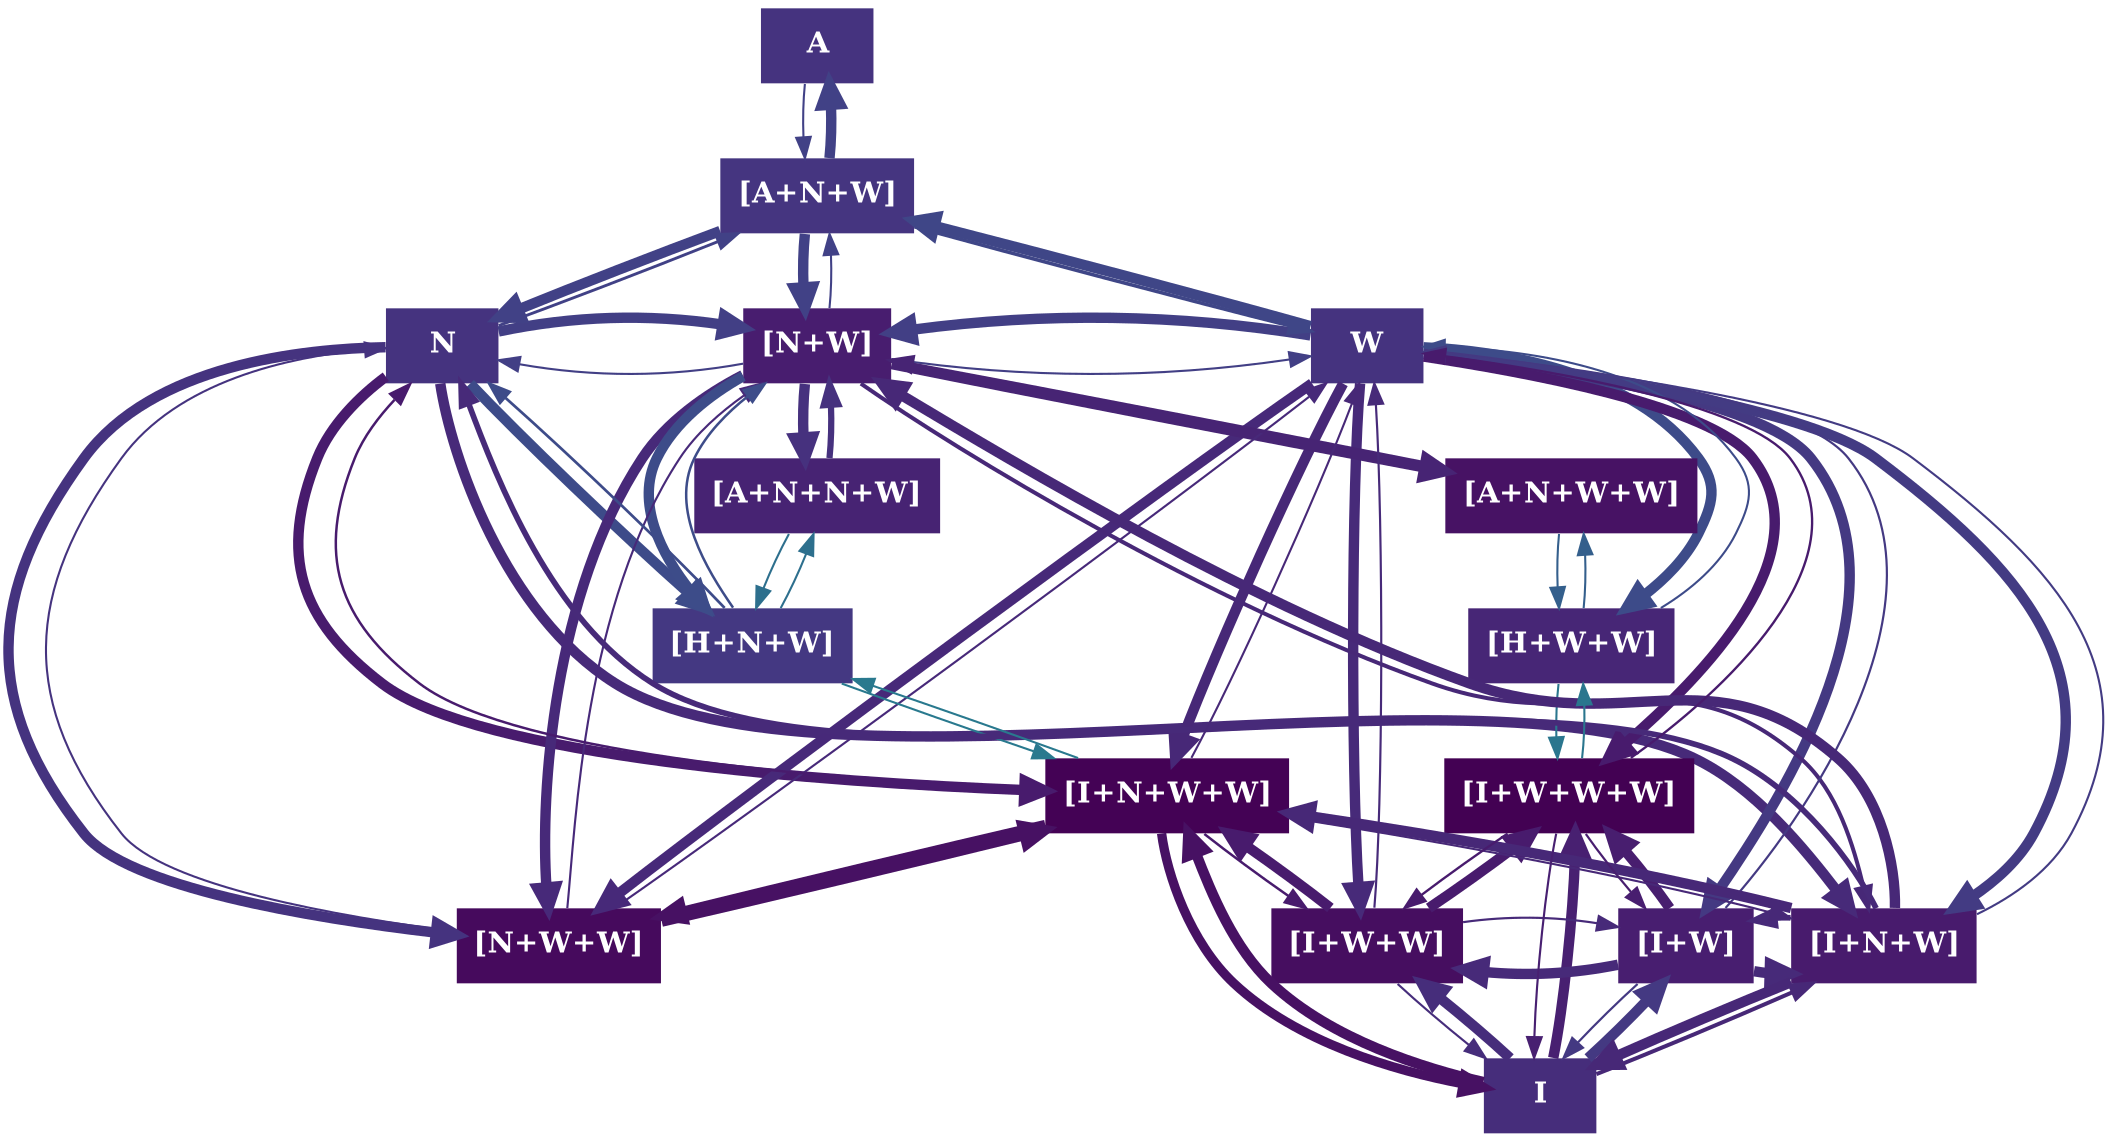 strict digraph {

    graph [
        rankdir=TB,
        ranksep=0.5,
        nodesep=0.25
    ];
    
    node [
        shape=plaintext,
        style=filled
    ];
    
    edge [
        weight=2.
    ];


    "A" [
        label=<
        <TABLE BORDER="0" CELLBORDER="0" CELLSPACING="0" CELLPADDING="0">
          <TR>
            <TD><FONT COLOR="#ffffff"><b>A</b></FONT></TD>
          </TR>
        </TABLE>
        >
        ,
        fillcolor="#45337f"
    ];
    
    "N" [
        label=<
        <TABLE BORDER="0" CELLBORDER="0" CELLSPACING="0" CELLPADDING="0">
          <TR>
            <TD><FONT COLOR="#ffffff"><b>N</b></FONT></TD>
          </TR>
        </TABLE>
        >
        ,
        fillcolor="#45337f"
    ];
    
    "W" [
        label=<
        <TABLE BORDER="0" CELLBORDER="0" CELLSPACING="0" CELLPADDING="0">
          <TR>
            <TD><FONT COLOR="#ffffff"><b>W</b></FONT></TD>
          </TR>
        </TABLE>
        >
        ,
        fillcolor="#45337f"
    ];
    
    "[N+W]" [
        label=<
        <TABLE BORDER="0" CELLBORDER="0" CELLSPACING="0" CELLPADDING="0">
          <TR>
            <TD><FONT COLOR="#ffffff"><b>[N+W]</b></FONT></TD>
          </TR>
        </TABLE>
        >
        ,
        fillcolor="#481d6f"
    ];
    
    "[A+N+W]" [
        label=<
        <TABLE BORDER="0" CELLBORDER="0" CELLSPACING="0" CELLPADDING="0">
          <TR>
            <TD><FONT COLOR="#ffffff"><b>[A+N+W]</b></FONT></TD>
          </TR>
        </TABLE>
        >
        ,
        fillcolor="#453580"
    ];
    
    "[N+W+W]" [
        label=<
        <TABLE BORDER="0" CELLBORDER="0" CELLSPACING="0" CELLPADDING="0">
          <TR>
            <TD><FONT COLOR="#ffffff"><b>[N+W+W]</b></FONT></TD>
          </TR>
        </TABLE>
        >
        ,
        fillcolor="#460a5d"
    ];
    
    "[A+N+N+W]" [
        label=<
        <TABLE BORDER="0" CELLBORDER="0" CELLSPACING="0" CELLPADDING="0">
          <TR>
            <TD><FONT COLOR="#ffffff"><b>[A+N+N+W]</b></FONT></TD>
          </TR>
        </TABLE>
        >
        ,
        fillcolor="#472373"
    ];
    
    "[A+N+W+W]" [
        label=<
        <TABLE BORDER="0" CELLBORDER="0" CELLSPACING="0" CELLPADDING="0">
          <TR>
            <TD><FONT COLOR="#ffffff"><b>[A+N+W+W]</b></FONT></TD>
          </TR>
        </TABLE>
        >
        ,
        fillcolor="#471264"
    ];
    
    "[H+N+W]" [
        label=<
        <TABLE BORDER="0" CELLBORDER="0" CELLSPACING="0" CELLPADDING="0">
          <TR>
            <TD><FONT COLOR="#ffffff"><b>[H+N+W]</b></FONT></TD>
          </TR>
        </TABLE>
        >
        ,
        fillcolor="#443882"
    ];
    
    "[H+W+W]" [
        label=<
        <TABLE BORDER="0" CELLBORDER="0" CELLSPACING="0" CELLPADDING="0">
          <TR>
            <TD><FONT COLOR="#ffffff"><b>[H+W+W]</b></FONT></TD>
          </TR>
        </TABLE>
        >
        ,
        fillcolor="#472676"
    ];
    
    "I" [
        label=<
        <TABLE BORDER="0" CELLBORDER="0" CELLSPACING="0" CELLPADDING="0">
          <TR>
            <TD><FONT COLOR="#ffffff"><b>I</b></FONT></TD>
          </TR>
        </TABLE>
        >
        ,
        fillcolor="#462d7b"
    ];
    
    "[I+W]" [
        label=<
        <TABLE BORDER="0" CELLBORDER="0" CELLSPACING="0" CELLPADDING="0">
          <TR>
            <TD><FONT COLOR="#ffffff"><b>[I+W]</b></FONT></TD>
          </TR>
        </TABLE>
        >
        ,
        fillcolor="#481e70"
    ];
    
    "[I+W+W]" [
        label=<
        <TABLE BORDER="0" CELLBORDER="0" CELLSPACING="0" CELLPADDING="0">
          <TR>
            <TD><FONT COLOR="#ffffff"><b>[I+W+W]</b></FONT></TD>
          </TR>
        </TABLE>
        >
        ,
        fillcolor="#460e60"
    ];
    
    "[I+N+W]" [
        label=<
        <TABLE BORDER="0" CELLBORDER="0" CELLSPACING="0" CELLPADDING="0">
          <TR>
            <TD><FONT COLOR="#ffffff"><b>[I+N+W]</b></FONT></TD>
          </TR>
        </TABLE>
        >
        ,
        fillcolor="#481b6d"
    ];
    
    "[I+N+W+W]" [
        label=<
        <TABLE BORDER="0" CELLBORDER="0" CELLSPACING="0" CELLPADDING="0">
          <TR>
            <TD><FONT COLOR="#ffffff"><b>[I+N+W+W]</b></FONT></TD>
          </TR>
        </TABLE>
        >
        ,
        fillcolor="#440255"
    ];
    
    "[I+W+W+W]" [
        label=<
        <TABLE BORDER="0" CELLBORDER="0" CELLSPACING="0" CELLPADDING="0">
          <TR>
            <TD><FONT COLOR="#ffffff"><b>[I+W+W+W]</b></FONT></TD>
          </TR>
        </TABLE>
        >
        ,
        fillcolor="#430153"
    ];


    "[N+W]" -> "W"[
        color="#423f85",
        penwidth=1.0052162431627654
    ];
    
    "[N+W]" -> "N"[
        color="#423f85",
        penwidth=1.0052162431627654
    ];
    
    "W" -> "[N+W]"[
        color="#423f85",
        penwidth=4.999999999999828
    ];
    
    "N" -> "[N+W]"[
        color="#423f85",
        penwidth=4.999999999999828
    ];
    
    "[A+N+W]" -> "[N+W]"[
        color="#414186",
        penwidth=4.999999999999828
    ];
    
    "[A+N+W]" -> "A"[
        color="#414186",
        penwidth=4.999999999999828
    ];
    
    "[N+W]" -> "[A+N+W]"[
        color="#414186",
        penwidth=1.0028201900423117
    ];
    
    "A" -> "[A+N+W]"[
        color="#414186",
        penwidth=1.0028201900423117
    ];
    
    "[A+N+W]" -> "N"[
        color="#414186",
        penwidth=4.999999999999828
    ];
    
    "N" -> "[A+N+W]"[
        color="#414186",
        penwidth=1.388528714739428
    ];
    
    "[N+W+W]" -> "N"[
        color="#45337f",
        penwidth=1.0013048678211562
    ];
    
    "N" -> "[N+W+W]"[
        color="#45337f",
        penwidth=4.9999999999999964
    ];
    
    "[A+N+W]" -> "W"[
        color="#3f4687",
        penwidth=1.7278193476396
    ];
    
    "W" -> "[A+N+W]"[
        color="#3f4687",
        penwidth=4.9999999999998295
    ];
    
    "[N+W+W]" -> "W"[
        color="#472979",
        penwidth=1.0244575446880577
    ];
    
    "[N+W+W]" -> "[N+W]"[
        color="#472979",
        penwidth=1.0244575446880577
    ];
    
    "W" -> "[N+W+W]"[
        color="#472979",
        penwidth=4.9999999999999964
    ];
    
    "[N+W]" -> "[N+W+W]"[
        color="#472979",
        penwidth=4.9999999999999964
    ];
    
    "[A+N+N+W]" -> "[N+W]"[
        color="#46317e",
        penwidth=3.005393285956809
    ];
    
    "[N+W]" -> "[A+N+N+W]"[
        color="#46317e",
        penwidth=4.9999999999999964
    ];
    
    "[A+N+W+W]" -> "[N+W]"[
        color="#472474",
        penwidth=1.9341924984319183
    ];
    
    "[N+W]" -> "[A+N+W+W]"[
        color="#472474",
        penwidth=4.999999999999995
    ];
    
    "[H+W+W]" -> "[A+N+W+W]"[
        color="#345f8c",
        penwidth=1.0000009190945094
    ];
    
    "[A+N+W+W]" -> "[H+W+W]"[
        color="#345f8c",
        penwidth=1.0000000029537122
    ];
    
    "[H+N+W]" -> "[A+N+N+W]"[
        color="#2d6f8d",
        penwidth=1.0000005755541777
    ];
    
    "[A+N+N+W]" -> "[H+N+W]"[
        color="#2d6f8d",
        penwidth=1.000000000939668
    ];
    
    "[N+W]" -> "[H+N+W]"[
        color="#3d4c89",
        penwidth=4.999999999999828
    ];
    
    "[H+N+W]" -> "[N+W]"[
        color="#3d4c89",
        penwidth=1.2108506712764768
    ];
    
    "N" -> "[H+N+W]"[
        color="#3d4b89",
        penwidth=4.999999999999995
    ];
    
    "[H+N+W]" -> "N"[
        color="#3d4b89",
        penwidth=1.3105383049083688
    ];
    
    "W" -> "[H+W+W]"[
        color="#3d4b89",
        penwidth=4.999999999999995
    ];
    
    "[H+W+W]" -> "W"[
        color="#3d4b89",
        penwidth=1.0012988496366526
    ];
    
    "[I+W+W+W]" -> "[H+W+W]"[
        color="#2a768e",
        penwidth=1.0000000000000062
    ];
    
    "[H+W+W]" -> "[I+W+W+W]"[
        color="#2a768e",
        penwidth=1.0000000001659999
    ];
    
    "[I+N+W+W]" -> "[H+N+W]"[
        color="#29798e",
        penwidth=1.0000000000000024
    ];
    
    "[H+N+W]" -> "[I+N+W+W]"[
        color="#29798e",
        penwidth=1.000000011131713
    ];
    
    "W" -> "[I+W]"[
        color="#443982",
        penwidth=4.999999999999828
    ];
    
    "I" -> "[I+W]"[
        color="#443982",
        penwidth=4.999999999999828
    ];
    
    "[I+W]" -> "W"[
        color="#443982",
        penwidth=1.0513024158306516
    ];
    
    "[I+W]" -> "I"[
        color="#443982",
        penwidth=1.0513024158306516
    ];
    
    "I" -> "[I+W+W]"[
        color="#462d7b",
        penwidth=4.9999999999999964
    ];
    
    "[I+W+W]" -> "I"[
        color="#462d7b",
        penwidth=1.0227138394033595
    ];
    
    "W" -> "[I+W+W]"[
        color="#472a79",
        penwidth=4.9999999999999964
    ];
    
    "[I+W]" -> "[I+W+W]"[
        color="#472a79",
        penwidth=4.9999999999999964
    ];
    
    "[I+W+W]" -> "W"[
        color="#472a79",
        penwidth=1.0432869410997625
    ];
    
    "[I+W+W]" -> "[I+W]"[
        color="#472a79",
        penwidth=1.0432869410997625
    ];
    
    "I" -> "[I+N+W]"[
        color="#472877",
        penwidth=1.9351375429216282
    ];
    
    "[N+W]" -> "[I+N+W]"[
        color="#472877",
        penwidth=1.9351375429216282
    ];
    
    "[I+N+W]" -> "I"[
        color="#472877",
        penwidth=5.0
    ];
    
    "[I+N+W]" -> "[N+W]"[
        color="#472877",
        penwidth=5.0
    ];
    
    "W" -> "[I+N+W]"[
        color="#433b83",
        penwidth=4.999999999999828
    ];
    
    "[I+N+W]" -> "W"[
        color="#433b83",
        penwidth=1.0113669998087327
    ];
    
    "N" -> "[I+N+W]"[
        color="#472a79",
        penwidth=4.9999999999999964
    ];
    
    "[I+W]" -> "[I+N+W]"[
        color="#472a79",
        penwidth=4.9999999999999964
    ];
    
    "[I+N+W]" -> "N"[
        color="#472a79",
        penwidth=2.7396604959279105
    ];
    
    "[I+N+W]" -> "[I+W]"[
        color="#472a79",
        penwidth=2.7396604959279105
    ];
    
    "I" -> "[I+N+W+W]"[
        color="#471163",
        penwidth=4.999999999999822
    ];
    
    "[N+W+W]" -> "[I+N+W+W]"[
        color="#471163",
        penwidth=4.999999999999822
    ];
    
    "[I+N+W+W]" -> "I"[
        color="#471163",
        penwidth=4.47222043573565
    ];
    
    "[I+N+W+W]" -> "[N+W+W]"[
        color="#471163",
        penwidth=4.47222043573565
    ];
    
    "[I+W+W]" -> "[I+N+W+W]"[
        color="#481b6d",
        penwidth=4.999999999999833
    ];
    
    "N" -> "[I+N+W+W]"[
        color="#481b6d",
        penwidth=4.999999999999833
    ];
    
    "[I+N+W+W]" -> "[I+W+W]"[
        color="#481b6d",
        penwidth=1.1994726049653288
    ];
    
    "[I+N+W+W]" -> "N"[
        color="#481b6d",
        penwidth=1.1994726049653288
    ];
    
    "W" -> "[I+N+W+W]"[
        color="#472877",
        penwidth=5.0
    ];
    
    "[I+N+W]" -> "[I+N+W+W]"[
        color="#472877",
        penwidth=5.0
    ];
    
    "[I+N+W+W]" -> "W"[
        color="#472877",
        penwidth=1.0049633586106956
    ];
    
    "[I+N+W+W]" -> "[I+N+W]"[
        color="#472877",
        penwidth=1.0049633586106956
    ];
    
    "I" -> "[I+W+W+W]"[
        color="#482071",
        penwidth=4.999999999999828
    ];
    
    "[I+W+W+W]" -> "I"[
        color="#482071",
        penwidth=1.0315744060813927
    ];
    
    "[I+W]" -> "[I+W+W+W]"[
        color="#481e6f",
        penwidth=4.999999999999828
    ];
    
    "[I+W+W+W]" -> "[I+W]"[
        color="#481e6f",
        penwidth=1.059757176692206
    ];
    
    "W" -> "[I+W+W+W]"[
        color="#481b6d",
        penwidth=4.999999999999833
    ];
    
    "[I+W+W]" -> "[I+W+W+W]"[
        color="#481b6d",
        penwidth=4.999999999999833
    ];
    
    "[I+W+W+W]" -> "W"[
        color="#481b6d",
        penwidth=1.1349700274395707
    ];
    
    "[I+W+W+W]" -> "[I+W+W]"[
        color="#481b6d",
        penwidth=1.1349700274395707
    ];
{rank = same; "[A+N+W+W]"; "[A+N+N+W]"};
{rank = same; "[I+N+W+W]"; "[I+W+W+W]"};
{rank = same; "[H+W+W]"; "[H+N+W]"};
{rank = same; "[I+N+W]"; "[I+W+W]";"[I+W]"};
{rank = same; "N"; "[N+W]"; "W"};
}
